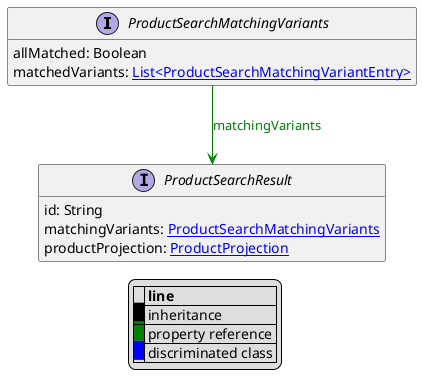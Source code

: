 @startuml

hide empty fields
hide empty methods
legend
|= |= line |
|<back:black>   </back>| inheritance |
|<back:green>   </back>| property reference |
|<back:blue>   </back>| discriminated class |
endlegend
interface ProductSearchMatchingVariants [[ProductSearchMatchingVariants.svg]]  {
    allMatched: Boolean
    matchedVariants: [[ProductSearchMatchingVariantEntry.svg List<ProductSearchMatchingVariantEntry>]]
}



interface ProductSearchResult [[ProductSearchResult.svg]]  {
    id: String
    matchingVariants: [[ProductSearchMatchingVariants.svg ProductSearchMatchingVariants]]
    productProjection: [[ProductProjection.svg ProductProjection]]
}

ProductSearchMatchingVariants --> ProductSearchResult #green;text:green : "matchingVariants"
@enduml
